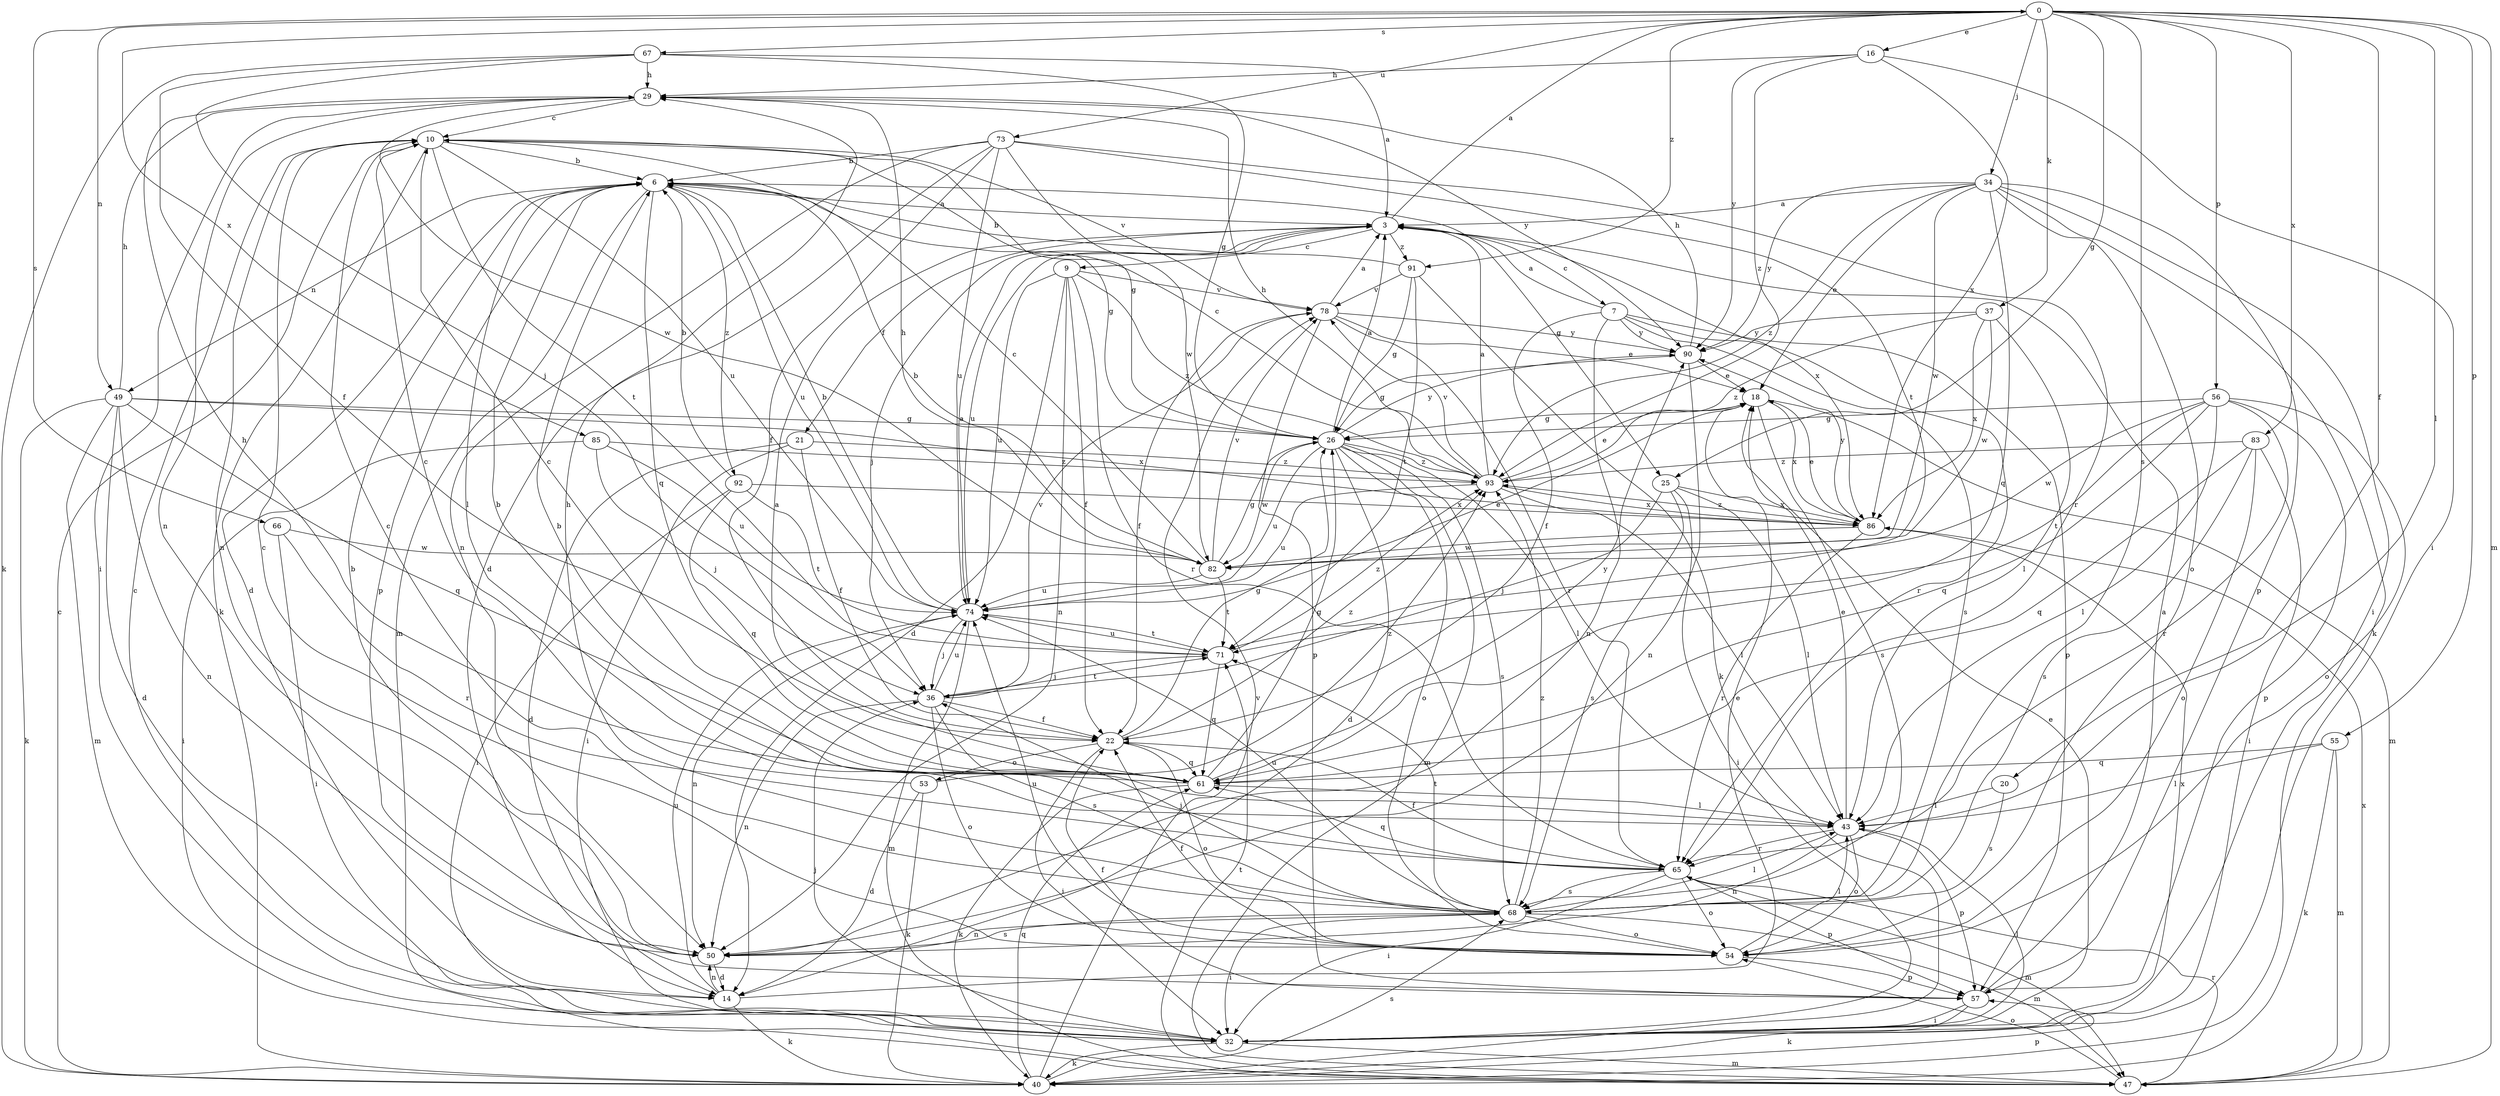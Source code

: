 strict digraph  {
0;
3;
6;
7;
9;
10;
14;
16;
18;
20;
21;
22;
25;
26;
29;
32;
34;
36;
37;
40;
43;
47;
49;
50;
53;
54;
55;
56;
57;
61;
65;
66;
67;
68;
71;
73;
74;
78;
82;
83;
85;
86;
90;
91;
92;
93;
0 -> 16  [label=e];
0 -> 20  [label=f];
0 -> 25  [label=g];
0 -> 34  [label=j];
0 -> 37  [label=k];
0 -> 43  [label=l];
0 -> 47  [label=m];
0 -> 49  [label=n];
0 -> 55  [label=p];
0 -> 56  [label=p];
0 -> 66  [label=s];
0 -> 67  [label=s];
0 -> 68  [label=s];
0 -> 73  [label=u];
0 -> 83  [label=x];
0 -> 85  [label=x];
0 -> 91  [label=z];
3 -> 0  [label=a];
3 -> 7  [label=c];
3 -> 9  [label=c];
3 -> 21  [label=f];
3 -> 36  [label=j];
3 -> 74  [label=u];
3 -> 86  [label=x];
3 -> 91  [label=z];
6 -> 3  [label=a];
6 -> 14  [label=d];
6 -> 25  [label=g];
6 -> 26  [label=g];
6 -> 43  [label=l];
6 -> 47  [label=m];
6 -> 49  [label=n];
6 -> 57  [label=p];
6 -> 61  [label=q];
6 -> 74  [label=u];
6 -> 92  [label=z];
7 -> 3  [label=a];
7 -> 22  [label=f];
7 -> 50  [label=n];
7 -> 57  [label=p];
7 -> 65  [label=r];
7 -> 68  [label=s];
7 -> 90  [label=y];
9 -> 14  [label=d];
9 -> 22  [label=f];
9 -> 50  [label=n];
9 -> 65  [label=r];
9 -> 74  [label=u];
9 -> 78  [label=v];
9 -> 93  [label=z];
10 -> 6  [label=b];
10 -> 26  [label=g];
10 -> 40  [label=k];
10 -> 50  [label=n];
10 -> 71  [label=t];
10 -> 74  [label=u];
10 -> 78  [label=v];
14 -> 18  [label=e];
14 -> 40  [label=k];
14 -> 50  [label=n];
14 -> 74  [label=u];
16 -> 29  [label=h];
16 -> 32  [label=i];
16 -> 86  [label=x];
16 -> 90  [label=y];
16 -> 93  [label=z];
18 -> 26  [label=g];
18 -> 47  [label=m];
18 -> 68  [label=s];
18 -> 86  [label=x];
20 -> 43  [label=l];
20 -> 68  [label=s];
21 -> 14  [label=d];
21 -> 22  [label=f];
21 -> 32  [label=i];
21 -> 93  [label=z];
22 -> 26  [label=g];
22 -> 32  [label=i];
22 -> 53  [label=o];
22 -> 54  [label=o];
22 -> 61  [label=q];
22 -> 93  [label=z];
25 -> 32  [label=i];
25 -> 36  [label=j];
25 -> 43  [label=l];
25 -> 68  [label=s];
25 -> 86  [label=x];
26 -> 3  [label=a];
26 -> 14  [label=d];
26 -> 43  [label=l];
26 -> 47  [label=m];
26 -> 54  [label=o];
26 -> 68  [label=s];
26 -> 74  [label=u];
26 -> 82  [label=w];
26 -> 90  [label=y];
26 -> 93  [label=z];
29 -> 10  [label=c];
29 -> 32  [label=i];
29 -> 50  [label=n];
29 -> 82  [label=w];
29 -> 90  [label=y];
32 -> 10  [label=c];
32 -> 18  [label=e];
32 -> 36  [label=j];
32 -> 40  [label=k];
32 -> 43  [label=l];
32 -> 47  [label=m];
32 -> 86  [label=x];
34 -> 3  [label=a];
34 -> 18  [label=e];
34 -> 32  [label=i];
34 -> 40  [label=k];
34 -> 54  [label=o];
34 -> 57  [label=p];
34 -> 61  [label=q];
34 -> 82  [label=w];
34 -> 90  [label=y];
34 -> 93  [label=z];
36 -> 22  [label=f];
36 -> 50  [label=n];
36 -> 54  [label=o];
36 -> 68  [label=s];
36 -> 71  [label=t];
36 -> 74  [label=u];
36 -> 78  [label=v];
37 -> 43  [label=l];
37 -> 82  [label=w];
37 -> 86  [label=x];
37 -> 90  [label=y];
37 -> 93  [label=z];
40 -> 10  [label=c];
40 -> 57  [label=p];
40 -> 61  [label=q];
40 -> 68  [label=s];
40 -> 78  [label=v];
43 -> 6  [label=b];
43 -> 18  [label=e];
43 -> 50  [label=n];
43 -> 54  [label=o];
43 -> 57  [label=p];
43 -> 65  [label=r];
47 -> 54  [label=o];
47 -> 65  [label=r];
47 -> 71  [label=t];
47 -> 86  [label=x];
49 -> 14  [label=d];
49 -> 26  [label=g];
49 -> 29  [label=h];
49 -> 40  [label=k];
49 -> 47  [label=m];
49 -> 50  [label=n];
49 -> 61  [label=q];
49 -> 86  [label=x];
50 -> 6  [label=b];
50 -> 14  [label=d];
50 -> 68  [label=s];
53 -> 10  [label=c];
53 -> 14  [label=d];
53 -> 40  [label=k];
53 -> 93  [label=z];
54 -> 10  [label=c];
54 -> 22  [label=f];
54 -> 43  [label=l];
54 -> 57  [label=p];
54 -> 74  [label=u];
55 -> 40  [label=k];
55 -> 43  [label=l];
55 -> 47  [label=m];
55 -> 61  [label=q];
56 -> 26  [label=g];
56 -> 43  [label=l];
56 -> 54  [label=o];
56 -> 57  [label=p];
56 -> 61  [label=q];
56 -> 65  [label=r];
56 -> 71  [label=t];
56 -> 82  [label=w];
57 -> 3  [label=a];
57 -> 22  [label=f];
57 -> 32  [label=i];
57 -> 40  [label=k];
61 -> 3  [label=a];
61 -> 10  [label=c];
61 -> 26  [label=g];
61 -> 29  [label=h];
61 -> 40  [label=k];
61 -> 43  [label=l];
61 -> 90  [label=y];
65 -> 6  [label=b];
65 -> 22  [label=f];
65 -> 32  [label=i];
65 -> 47  [label=m];
65 -> 54  [label=o];
65 -> 57  [label=p];
65 -> 61  [label=q];
65 -> 68  [label=s];
66 -> 32  [label=i];
66 -> 65  [label=r];
66 -> 82  [label=w];
67 -> 3  [label=a];
67 -> 22  [label=f];
67 -> 26  [label=g];
67 -> 29  [label=h];
67 -> 36  [label=j];
67 -> 40  [label=k];
68 -> 10  [label=c];
68 -> 29  [label=h];
68 -> 32  [label=i];
68 -> 36  [label=j];
68 -> 43  [label=l];
68 -> 47  [label=m];
68 -> 50  [label=n];
68 -> 54  [label=o];
68 -> 71  [label=t];
68 -> 74  [label=u];
68 -> 93  [label=z];
71 -> 36  [label=j];
71 -> 61  [label=q];
71 -> 74  [label=u];
71 -> 93  [label=z];
73 -> 6  [label=b];
73 -> 14  [label=d];
73 -> 22  [label=f];
73 -> 50  [label=n];
73 -> 65  [label=r];
73 -> 71  [label=t];
73 -> 74  [label=u];
73 -> 82  [label=w];
74 -> 3  [label=a];
74 -> 6  [label=b];
74 -> 18  [label=e];
74 -> 36  [label=j];
74 -> 47  [label=m];
74 -> 50  [label=n];
74 -> 71  [label=t];
78 -> 3  [label=a];
78 -> 18  [label=e];
78 -> 22  [label=f];
78 -> 57  [label=p];
78 -> 65  [label=r];
78 -> 90  [label=y];
82 -> 6  [label=b];
82 -> 10  [label=c];
82 -> 26  [label=g];
82 -> 29  [label=h];
82 -> 71  [label=t];
82 -> 74  [label=u];
82 -> 78  [label=v];
83 -> 32  [label=i];
83 -> 54  [label=o];
83 -> 61  [label=q];
83 -> 68  [label=s];
83 -> 93  [label=z];
85 -> 32  [label=i];
85 -> 36  [label=j];
85 -> 74  [label=u];
85 -> 93  [label=z];
86 -> 18  [label=e];
86 -> 65  [label=r];
86 -> 82  [label=w];
86 -> 90  [label=y];
86 -> 93  [label=z];
90 -> 18  [label=e];
90 -> 26  [label=g];
90 -> 29  [label=h];
90 -> 50  [label=n];
91 -> 6  [label=b];
91 -> 26  [label=g];
91 -> 40  [label=k];
91 -> 71  [label=t];
91 -> 78  [label=v];
92 -> 6  [label=b];
92 -> 32  [label=i];
92 -> 61  [label=q];
92 -> 71  [label=t];
92 -> 86  [label=x];
93 -> 3  [label=a];
93 -> 10  [label=c];
93 -> 18  [label=e];
93 -> 29  [label=h];
93 -> 43  [label=l];
93 -> 74  [label=u];
93 -> 78  [label=v];
93 -> 86  [label=x];
}
